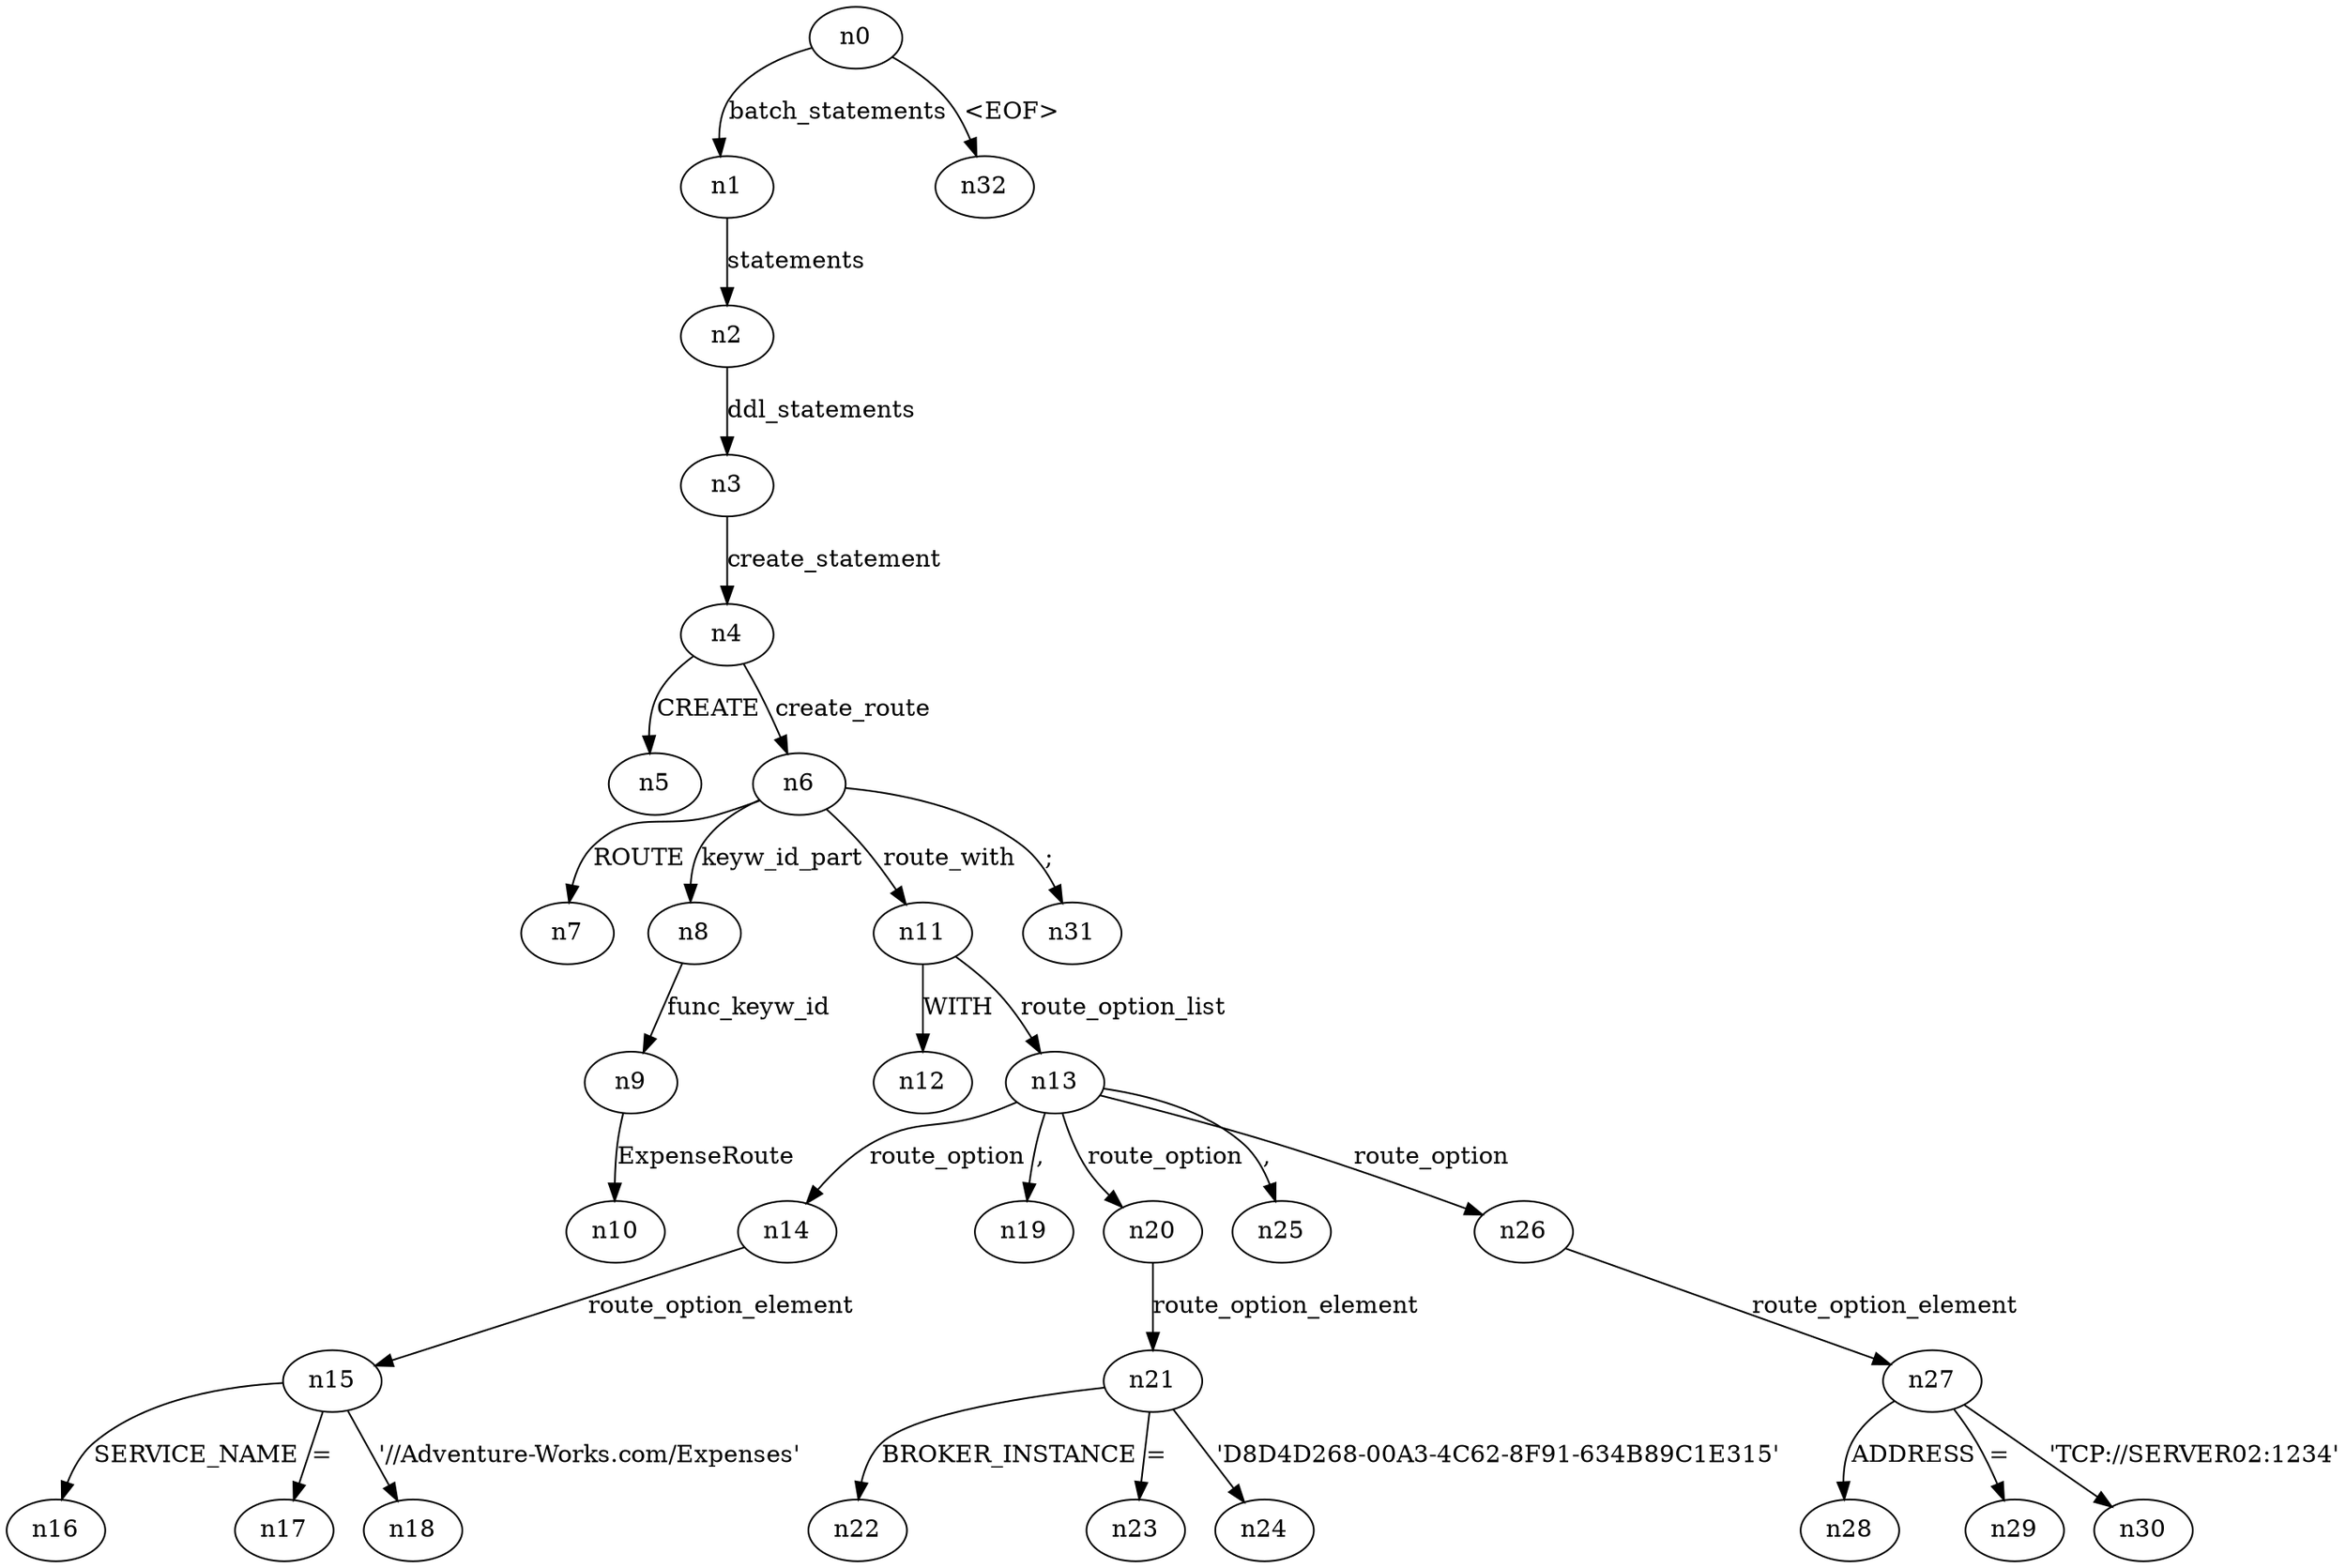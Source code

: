 digraph ParseTree {
  n0 -> n1 [label="batch_statements"];
  n1 -> n2 [label="statements"];
  n2 -> n3 [label="ddl_statements"];
  n3 -> n4 [label="create_statement"];
  n4 -> n5 [label="CREATE"];
  n4 -> n6 [label="create_route"];
  n6 -> n7 [label="ROUTE"];
  n6 -> n8 [label="keyw_id_part"];
  n8 -> n9 [label="func_keyw_id"];
  n9 -> n10 [label="ExpenseRoute"];
  n6 -> n11 [label="route_with"];
  n11 -> n12 [label="WITH"];
  n11 -> n13 [label="route_option_list"];
  n13 -> n14 [label="route_option"];
  n14 -> n15 [label="route_option_element"];
  n15 -> n16 [label="SERVICE_NAME"];
  n15 -> n17 [label="="];
  n15 -> n18 [label="'//Adventure-Works.com/Expenses'"];
  n13 -> n19 [label=","];
  n13 -> n20 [label="route_option"];
  n20 -> n21 [label="route_option_element"];
  n21 -> n22 [label="BROKER_INSTANCE"];
  n21 -> n23 [label="="];
  n21 -> n24 [label="'D8D4D268-00A3-4C62-8F91-634B89C1E315'"];
  n13 -> n25 [label=","];
  n13 -> n26 [label="route_option"];
  n26 -> n27 [label="route_option_element"];
  n27 -> n28 [label="ADDRESS"];
  n27 -> n29 [label="="];
  n27 -> n30 [label="'TCP://SERVER02:1234'"];
  n6 -> n31 [label=";"];
  n0 -> n32 [label="<EOF>"];
}